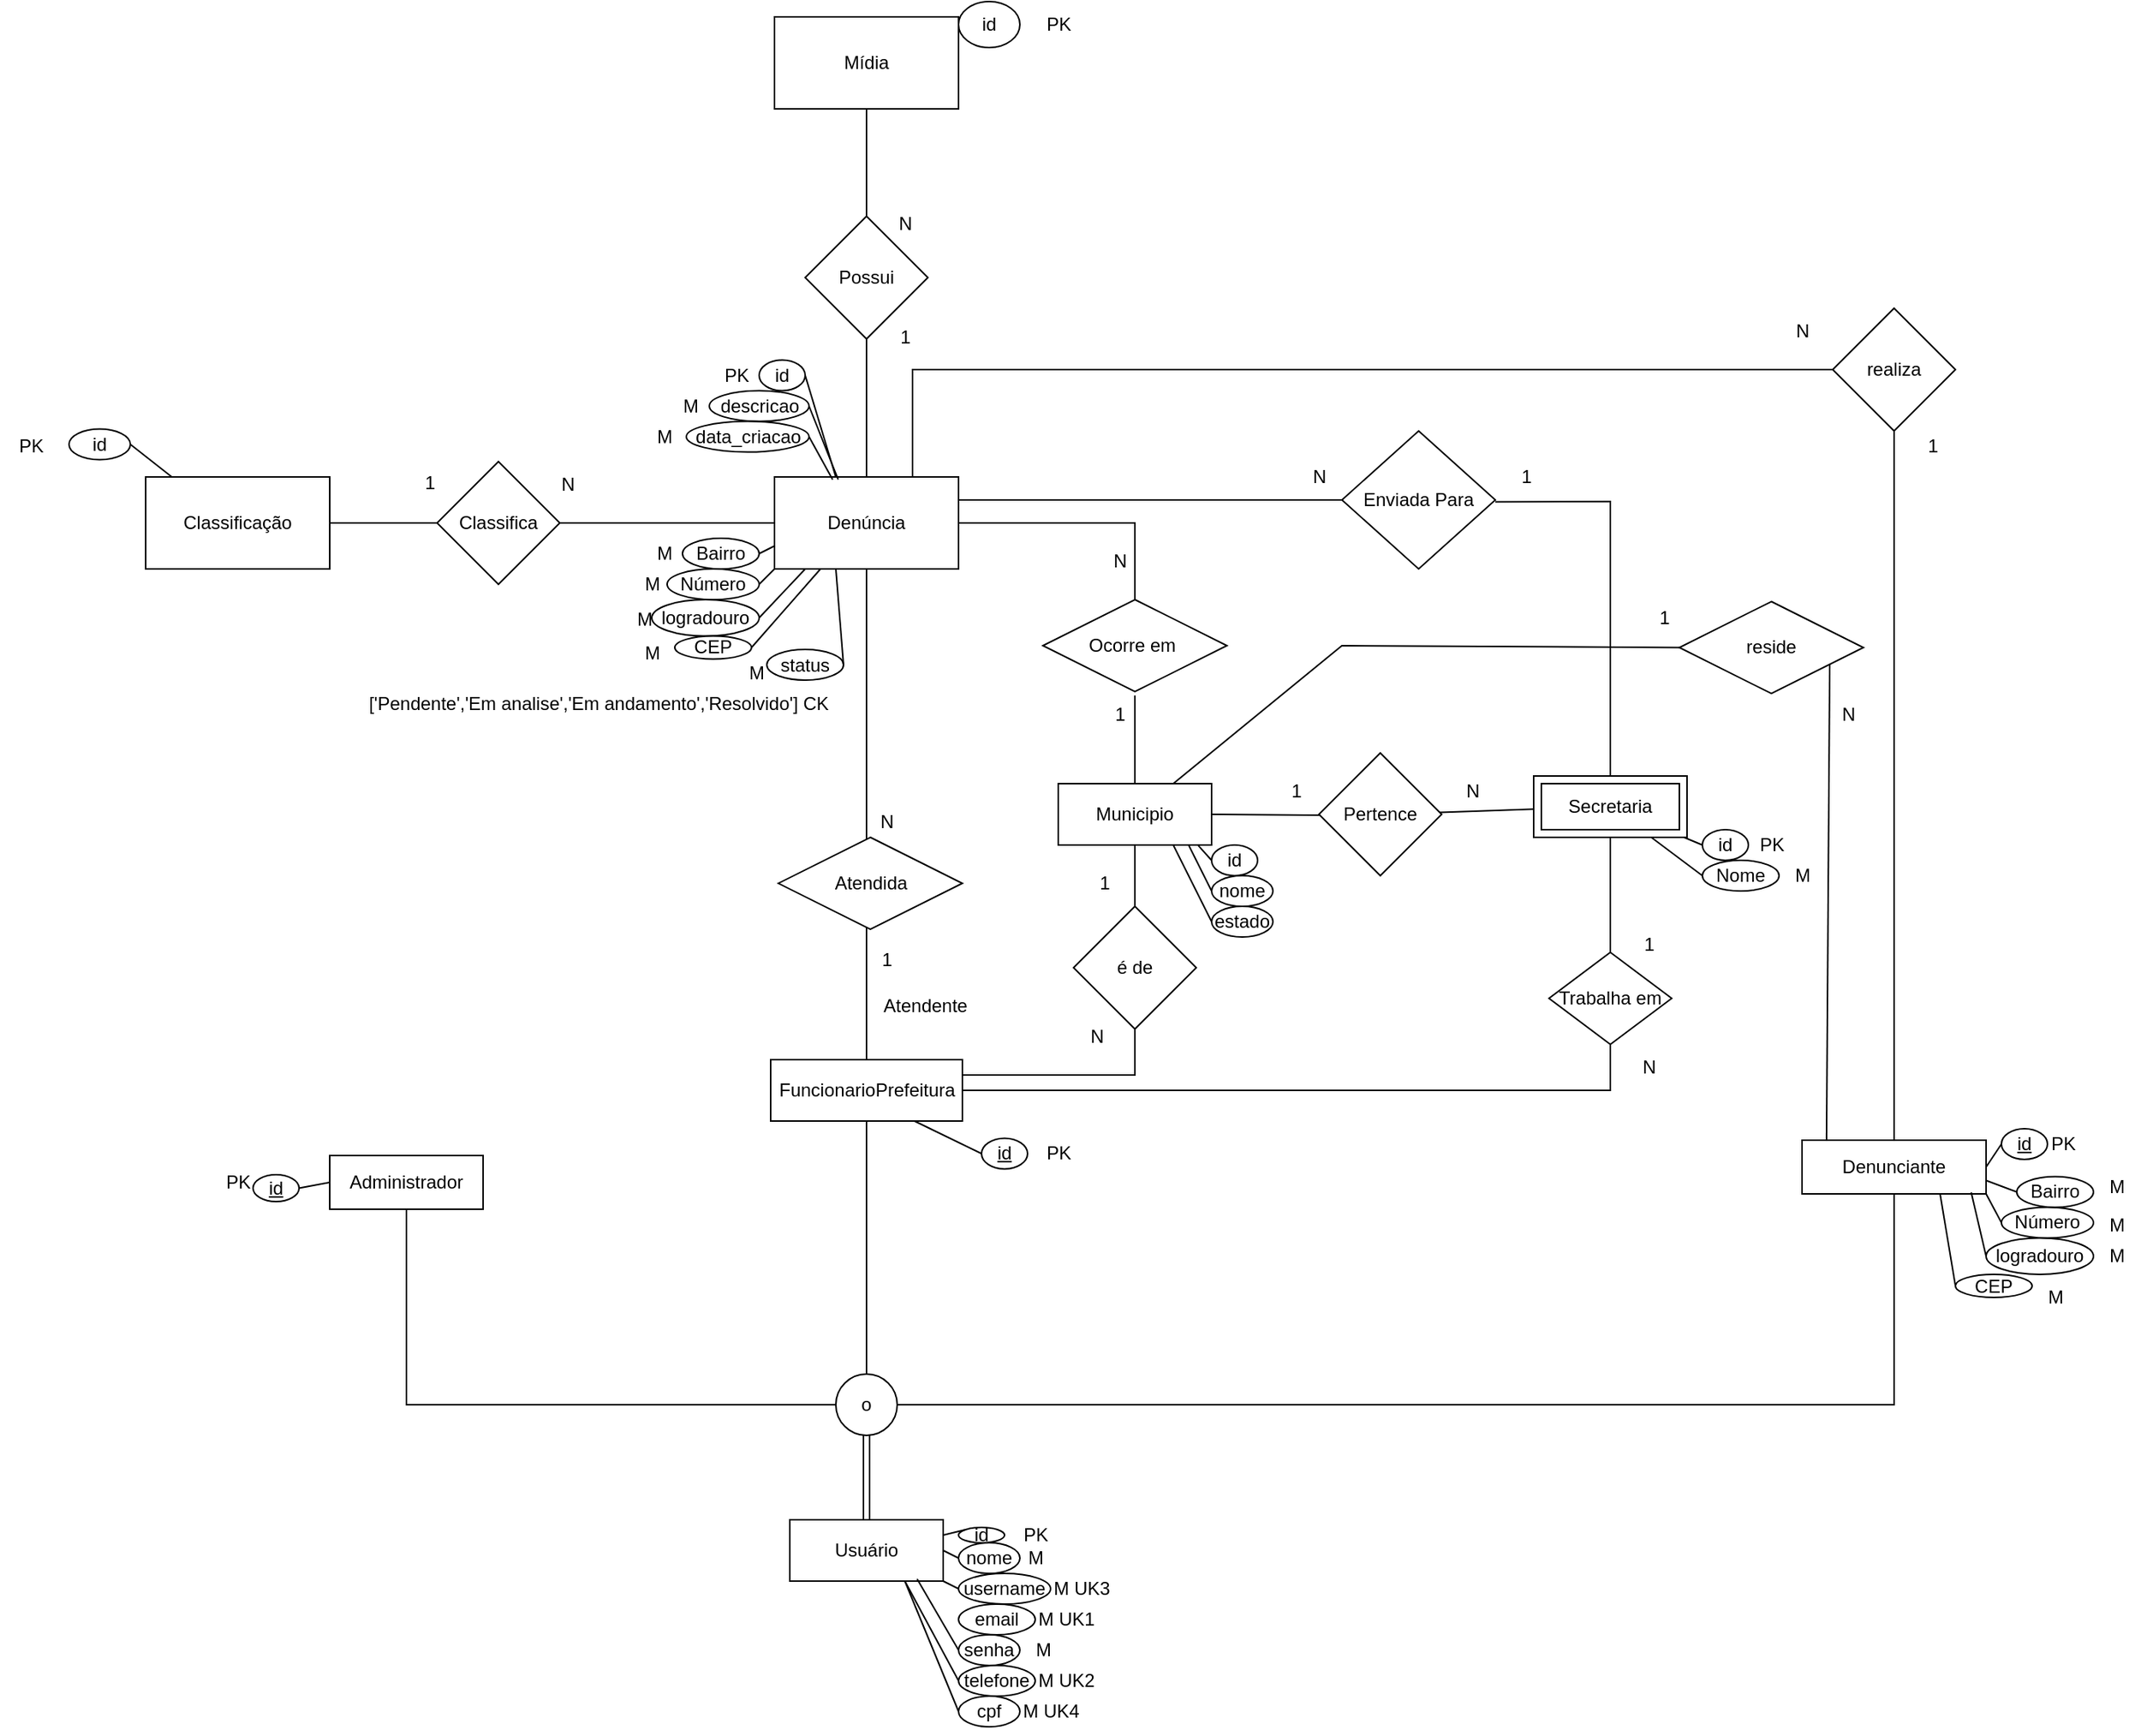 <mxfile version="27.1.4">
  <diagram name="Página-1" id="dTBYpsWQFZwytrFaCJFg">
    <mxGraphModel dx="2291" dy="1825" grid="1" gridSize="10" guides="1" tooltips="1" connect="1" arrows="1" fold="1" page="1" pageScale="1" pageWidth="827" pageHeight="1169" math="0" shadow="0">
      <root>
        <mxCell id="0" />
        <mxCell id="1" parent="0" />
        <mxCell id="-HPxGVENbK4zKSCoRWja-1" value="Usuário" style="whiteSpace=wrap;html=1;align=center;" parent="1" vertex="1">
          <mxGeometry x="320" y="660" width="100" height="40" as="geometry" />
        </mxCell>
        <mxCell id="-HPxGVENbK4zKSCoRWja-2" value="id" style="ellipse;whiteSpace=wrap;html=1;" parent="1" vertex="1">
          <mxGeometry x="430" y="665" width="30" height="10" as="geometry" />
        </mxCell>
        <mxCell id="-HPxGVENbK4zKSCoRWja-3" value="nome" style="ellipse;whiteSpace=wrap;html=1;" parent="1" vertex="1">
          <mxGeometry x="430" y="675" width="40" height="20" as="geometry" />
        </mxCell>
        <mxCell id="-HPxGVENbK4zKSCoRWja-4" value="email" style="ellipse;whiteSpace=wrap;html=1;" parent="1" vertex="1">
          <mxGeometry x="430" y="715" width="50" height="20" as="geometry" />
        </mxCell>
        <mxCell id="-HPxGVENbK4zKSCoRWja-5" value="senha" style="ellipse;whiteSpace=wrap;html=1;" parent="1" vertex="1">
          <mxGeometry x="430" y="735" width="40" height="20" as="geometry" />
        </mxCell>
        <mxCell id="-HPxGVENbK4zKSCoRWja-6" value="telefone" style="ellipse;whiteSpace=wrap;html=1;" parent="1" vertex="1">
          <mxGeometry x="430" y="755" width="50" height="20" as="geometry" />
        </mxCell>
        <mxCell id="-HPxGVENbK4zKSCoRWja-7" value="PK" style="text;html=1;align=center;verticalAlign=middle;resizable=0;points=[];autosize=1;strokeColor=none;fillColor=none;" parent="1" vertex="1">
          <mxGeometry x="460" y="655" width="40" height="30" as="geometry" />
        </mxCell>
        <mxCell id="-HPxGVENbK4zKSCoRWja-8" value="M" style="text;html=1;align=center;verticalAlign=middle;resizable=0;points=[];autosize=1;strokeColor=none;fillColor=none;" parent="1" vertex="1">
          <mxGeometry x="465" y="670" width="30" height="30" as="geometry" />
        </mxCell>
        <mxCell id="-HPxGVENbK4zKSCoRWja-9" value="M UK1" style="text;html=1;align=center;verticalAlign=middle;resizable=0;points=[];autosize=1;strokeColor=none;fillColor=none;" parent="1" vertex="1">
          <mxGeometry x="470" y="710" width="60" height="30" as="geometry" />
        </mxCell>
        <mxCell id="-HPxGVENbK4zKSCoRWja-10" value="M" style="text;html=1;align=center;verticalAlign=middle;resizable=0;points=[];autosize=1;strokeColor=none;fillColor=none;" parent="1" vertex="1">
          <mxGeometry x="470" y="730" width="30" height="30" as="geometry" />
        </mxCell>
        <mxCell id="-HPxGVENbK4zKSCoRWja-11" value="M UK2" style="text;html=1;align=center;verticalAlign=middle;resizable=0;points=[];autosize=1;strokeColor=none;fillColor=none;" parent="1" vertex="1">
          <mxGeometry x="470" y="750" width="60" height="30" as="geometry" />
        </mxCell>
        <mxCell id="-HPxGVENbK4zKSCoRWja-12" value="" style="endArrow=none;html=1;rounded=0;exitX=1;exitY=0.5;exitDx=0;exitDy=0;entryX=0;entryY=0.5;entryDx=0;entryDy=0;" parent="1" source="-HPxGVENbK4zKSCoRWja-1" target="-HPxGVENbK4zKSCoRWja-3" edge="1">
          <mxGeometry relative="1" as="geometry">
            <mxPoint x="290" y="540" as="sourcePoint" />
            <mxPoint x="450" y="540" as="targetPoint" />
          </mxGeometry>
        </mxCell>
        <mxCell id="-HPxGVENbK4zKSCoRWja-13" value="" style="endArrow=none;html=1;rounded=0;exitX=1;exitY=0.25;exitDx=0;exitDy=0;entryX=0;entryY=0;entryDx=0;entryDy=0;" parent="1" source="-HPxGVENbK4zKSCoRWja-1" target="-HPxGVENbK4zKSCoRWja-2" edge="1">
          <mxGeometry relative="1" as="geometry">
            <mxPoint x="290" y="540" as="sourcePoint" />
            <mxPoint x="450" y="540" as="targetPoint" />
          </mxGeometry>
        </mxCell>
        <mxCell id="-HPxGVENbK4zKSCoRWja-14" value="" style="endArrow=none;html=1;rounded=0;exitX=0.75;exitY=1;exitDx=0;exitDy=0;entryX=0;entryY=0.5;entryDx=0;entryDy=0;" parent="1" source="-HPxGVENbK4zKSCoRWja-1" target="-HPxGVENbK4zKSCoRWja-6" edge="1">
          <mxGeometry relative="1" as="geometry">
            <mxPoint x="440" y="700" as="sourcePoint" />
            <mxPoint x="450" y="720" as="targetPoint" />
            <Array as="points" />
          </mxGeometry>
        </mxCell>
        <mxCell id="-HPxGVENbK4zKSCoRWja-15" value="" style="endArrow=none;html=1;rounded=0;exitX=0.83;exitY=0.967;exitDx=0;exitDy=0;entryX=0;entryY=0.5;entryDx=0;entryDy=0;exitPerimeter=0;" parent="1" source="-HPxGVENbK4zKSCoRWja-1" target="-HPxGVENbK4zKSCoRWja-5" edge="1">
          <mxGeometry relative="1" as="geometry">
            <mxPoint x="290" y="540" as="sourcePoint" />
            <mxPoint x="450" y="540" as="targetPoint" />
          </mxGeometry>
        </mxCell>
        <mxCell id="-HPxGVENbK4zKSCoRWja-16" value="o" style="ellipse;whiteSpace=wrap;html=1;align=center;" parent="1" vertex="1">
          <mxGeometry x="350" y="565" width="40" height="40" as="geometry" />
        </mxCell>
        <mxCell id="-HPxGVENbK4zKSCoRWja-17" value="" style="shape=link;html=1;rounded=0;exitX=0.5;exitY=0;exitDx=0;exitDy=0;entryX=0.5;entryY=1;entryDx=0;entryDy=0;" parent="1" source="-HPxGVENbK4zKSCoRWja-1" target="-HPxGVENbK4zKSCoRWja-16" edge="1">
          <mxGeometry relative="1" as="geometry">
            <mxPoint x="290" y="380" as="sourcePoint" />
            <mxPoint x="450" y="380" as="targetPoint" />
          </mxGeometry>
        </mxCell>
        <mxCell id="-HPxGVENbK4zKSCoRWja-18" value="" style="resizable=0;html=1;whiteSpace=wrap;align=right;verticalAlign=bottom;" parent="-HPxGVENbK4zKSCoRWja-17" connectable="0" vertex="1">
          <mxGeometry x="1" relative="1" as="geometry" />
        </mxCell>
        <mxCell id="-HPxGVENbK4zKSCoRWja-19" value="Administrador" style="whiteSpace=wrap;html=1;align=center;" parent="1" vertex="1">
          <mxGeometry x="20" y="422.5" width="100" height="35" as="geometry" />
        </mxCell>
        <mxCell id="-HPxGVENbK4zKSCoRWja-20" value="&lt;u&gt;id&lt;/u&gt;" style="ellipse;whiteSpace=wrap;html=1;" parent="1" vertex="1">
          <mxGeometry x="-30" y="435" width="30" height="17.5" as="geometry" />
        </mxCell>
        <mxCell id="-HPxGVENbK4zKSCoRWja-21" value="PK" style="text;html=1;align=center;verticalAlign=middle;resizable=0;points=[];autosize=1;strokeColor=none;fillColor=none;" parent="1" vertex="1">
          <mxGeometry x="-60" y="425" width="40" height="30" as="geometry" />
        </mxCell>
        <mxCell id="-HPxGVENbK4zKSCoRWja-22" value="username" style="ellipse;whiteSpace=wrap;html=1;" parent="1" vertex="1">
          <mxGeometry x="430" y="695" width="60" height="20" as="geometry" />
        </mxCell>
        <mxCell id="-HPxGVENbK4zKSCoRWja-23" value="" style="endArrow=none;html=1;rounded=0;exitX=1;exitY=1;exitDx=0;exitDy=0;entryX=0;entryY=0.5;entryDx=0;entryDy=0;" parent="1" source="-HPxGVENbK4zKSCoRWja-1" target="-HPxGVENbK4zKSCoRWja-22" edge="1">
          <mxGeometry relative="1" as="geometry">
            <mxPoint x="430" y="690" as="sourcePoint" />
            <mxPoint x="440" y="695" as="targetPoint" />
          </mxGeometry>
        </mxCell>
        <mxCell id="-HPxGVENbK4zKSCoRWja-24" value="M UK3" style="text;html=1;align=center;verticalAlign=middle;resizable=0;points=[];autosize=1;strokeColor=none;fillColor=none;" parent="1" vertex="1">
          <mxGeometry x="480" y="690" width="60" height="30" as="geometry" />
        </mxCell>
        <mxCell id="-HPxGVENbK4zKSCoRWja-25" value="" style="endArrow=none;html=1;rounded=0;exitX=1;exitY=0.5;exitDx=0;exitDy=0;entryX=0;entryY=0.5;entryDx=0;entryDy=0;" parent="1" source="-HPxGVENbK4zKSCoRWja-20" target="-HPxGVENbK4zKSCoRWja-19" edge="1">
          <mxGeometry relative="1" as="geometry">
            <mxPoint x="60" y="442.5" as="sourcePoint" />
            <mxPoint x="220" y="442.5" as="targetPoint" />
          </mxGeometry>
        </mxCell>
        <mxCell id="-HPxGVENbK4zKSCoRWja-26" value="" style="endArrow=none;html=1;rounded=0;exitX=0.5;exitY=1;exitDx=0;exitDy=0;entryX=0;entryY=0.5;entryDx=0;entryDy=0;" parent="1" source="-HPxGVENbK4zKSCoRWja-19" target="-HPxGVENbK4zKSCoRWja-16" edge="1">
          <mxGeometry relative="1" as="geometry">
            <mxPoint x="140" y="460" as="sourcePoint" />
            <mxPoint x="300" y="460" as="targetPoint" />
            <Array as="points">
              <mxPoint x="70" y="585" />
            </Array>
          </mxGeometry>
        </mxCell>
        <mxCell id="-HPxGVENbK4zKSCoRWja-27" value="FuncionarioPrefeitura" style="whiteSpace=wrap;html=1;" parent="1" vertex="1">
          <mxGeometry x="307.5" y="360" width="125" height="40" as="geometry" />
        </mxCell>
        <mxCell id="-HPxGVENbK4zKSCoRWja-28" value="" style="endArrow=none;html=1;rounded=0;exitX=0.5;exitY=0;exitDx=0;exitDy=0;entryX=0.5;entryY=1;entryDx=0;entryDy=0;" parent="1" source="-HPxGVENbK4zKSCoRWja-16" target="-HPxGVENbK4zKSCoRWja-27" edge="1">
          <mxGeometry relative="1" as="geometry">
            <mxPoint x="290" y="460" as="sourcePoint" />
            <mxPoint x="450" y="460" as="targetPoint" />
          </mxGeometry>
        </mxCell>
        <mxCell id="-HPxGVENbK4zKSCoRWja-29" value="&lt;div&gt;&lt;span style=&quot;background-color: transparent; color: light-dark(rgb(0, 0, 0), rgb(255, 255, 255));&quot;&gt;Denunciante&lt;/span&gt;&lt;/div&gt;" style="whiteSpace=wrap;html=1;" parent="1" vertex="1">
          <mxGeometry x="980" y="412.5" width="120" height="35" as="geometry" />
        </mxCell>
        <mxCell id="-HPxGVENbK4zKSCoRWja-30" value="" style="endArrow=none;html=1;rounded=0;exitX=1;exitY=0.5;exitDx=0;exitDy=0;entryX=0.5;entryY=1;entryDx=0;entryDy=0;" parent="1" source="-HPxGVENbK4zKSCoRWja-16" target="-HPxGVENbK4zKSCoRWja-29" edge="1">
          <mxGeometry relative="1" as="geometry">
            <mxPoint x="400" y="460" as="sourcePoint" />
            <mxPoint x="560" y="460" as="targetPoint" />
            <Array as="points">
              <mxPoint x="740" y="585" />
              <mxPoint x="1040" y="585" />
            </Array>
          </mxGeometry>
        </mxCell>
        <mxCell id="-HPxGVENbK4zKSCoRWja-31" value="&lt;u&gt;id&lt;/u&gt;" style="ellipse;whiteSpace=wrap;html=1;" parent="1" vertex="1">
          <mxGeometry x="445" y="411.25" width="30" height="20" as="geometry" />
        </mxCell>
        <mxCell id="-HPxGVENbK4zKSCoRWja-32" value="&lt;u&gt;id&lt;/u&gt;" style="ellipse;whiteSpace=wrap;html=1;" parent="1" vertex="1">
          <mxGeometry x="1110" y="405" width="30" height="20" as="geometry" />
        </mxCell>
        <mxCell id="-HPxGVENbK4zKSCoRWja-43" value="" style="endArrow=none;html=1;rounded=0;exitX=1;exitY=0.5;exitDx=0;exitDy=0;entryX=0;entryY=0.5;entryDx=0;entryDy=0;" parent="1" source="-HPxGVENbK4zKSCoRWja-29" target="-HPxGVENbK4zKSCoRWja-32" edge="1">
          <mxGeometry relative="1" as="geometry">
            <mxPoint x="950" y="262.5" as="sourcePoint" />
            <mxPoint x="1110" y="262.5" as="targetPoint" />
          </mxGeometry>
        </mxCell>
        <mxCell id="-HPxGVENbK4zKSCoRWja-44" value="" style="endArrow=none;html=1;rounded=0;exitX=0.75;exitY=1;exitDx=0;exitDy=0;entryX=0;entryY=0.5;entryDx=0;entryDy=0;" parent="1" source="-HPxGVENbK4zKSCoRWja-27" target="-HPxGVENbK4zKSCoRWja-31" edge="1">
          <mxGeometry relative="1" as="geometry">
            <mxPoint x="375.25" y="412.5" as="sourcePoint" />
            <mxPoint x="667.75" y="426.25" as="targetPoint" />
          </mxGeometry>
        </mxCell>
        <mxCell id="-HPxGVENbK4zKSCoRWja-45" value="PK" style="text;html=1;align=center;verticalAlign=middle;resizable=0;points=[];autosize=1;strokeColor=none;fillColor=none;" parent="1" vertex="1">
          <mxGeometry x="475" y="406.25" width="40" height="30" as="geometry" />
        </mxCell>
        <mxCell id="-HPxGVENbK4zKSCoRWja-46" value="PK" style="text;html=1;align=center;verticalAlign=middle;resizable=0;points=[];autosize=1;strokeColor=none;fillColor=none;" parent="1" vertex="1">
          <mxGeometry x="1130" y="400" width="40" height="30" as="geometry" />
        </mxCell>
        <mxCell id="-HPxGVENbK4zKSCoRWja-53" value="Denúncia" style="whiteSpace=wrap;html=1;" parent="1" vertex="1">
          <mxGeometry x="310" y="-20" width="120" height="60" as="geometry" />
        </mxCell>
        <mxCell id="-HPxGVENbK4zKSCoRWja-56" value="[&#39;Pendente&#39;,&#39;Em analise&#39;,&#39;Em andamento&#39;,&#39;Resolvido&#39;] CK" style="text;html=1;align=center;verticalAlign=middle;resizable=0;points=[];autosize=1;strokeColor=none;fillColor=none;" parent="1" vertex="1">
          <mxGeometry x="35" y="112.5" width="320" height="30" as="geometry" />
        </mxCell>
        <mxCell id="-HPxGVENbK4zKSCoRWja-58" value="" style="endArrow=none;html=1;rounded=0;exitX=0.5;exitY=0;exitDx=0;exitDy=0;entryX=0.5;entryY=1;entryDx=0;entryDy=0;" parent="1" source="-HPxGVENbK4zKSCoRWja-27" edge="1">
          <mxGeometry relative="1" as="geometry">
            <mxPoint x="-140" y="370" as="sourcePoint" />
            <mxPoint x="370" y="270" as="targetPoint" />
          </mxGeometry>
        </mxCell>
        <mxCell id="-HPxGVENbK4zKSCoRWja-59" value="1" style="text;html=1;align=center;verticalAlign=middle;resizable=0;points=[];autosize=1;strokeColor=none;fillColor=none;" parent="1" vertex="1">
          <mxGeometry x="367.5" y="280" width="30" height="30" as="geometry" />
        </mxCell>
        <mxCell id="-HPxGVENbK4zKSCoRWja-60" value="" style="endArrow=none;html=1;rounded=0;exitX=0.5;exitY=0;exitDx=0;exitDy=0;entryX=0.5;entryY=1;entryDx=0;entryDy=0;" parent="1" target="-HPxGVENbK4zKSCoRWja-53" edge="1">
          <mxGeometry relative="1" as="geometry">
            <mxPoint x="370" y="220" as="sourcePoint" />
            <mxPoint x="300" y="370" as="targetPoint" />
            <Array as="points" />
          </mxGeometry>
        </mxCell>
        <mxCell id="-HPxGVENbK4zKSCoRWja-61" value="N" style="text;html=1;align=center;verticalAlign=middle;resizable=0;points=[];autosize=1;strokeColor=none;fillColor=none;" parent="1" vertex="1">
          <mxGeometry x="367.5" y="190" width="30" height="30" as="geometry" />
        </mxCell>
        <mxCell id="-HPxGVENbK4zKSCoRWja-63" value="Trabalha em" style="rhombus;whiteSpace=wrap;html=1;" parent="1" vertex="1">
          <mxGeometry x="815" y="290" width="80" height="60" as="geometry" />
        </mxCell>
        <mxCell id="-HPxGVENbK4zKSCoRWja-64" value="" style="endArrow=none;html=1;rounded=0;exitX=1;exitY=0.5;exitDx=0;exitDy=0;entryX=0.5;entryY=1;entryDx=0;entryDy=0;" parent="1" source="-HPxGVENbK4zKSCoRWja-27" target="-HPxGVENbK4zKSCoRWja-63" edge="1">
          <mxGeometry relative="1" as="geometry">
            <mxPoint x="300" y="370" as="sourcePoint" />
            <mxPoint x="460" y="370" as="targetPoint" />
            <Array as="points">
              <mxPoint x="855" y="380" />
            </Array>
          </mxGeometry>
        </mxCell>
        <mxCell id="-HPxGVENbK4zKSCoRWja-65" value="" style="endArrow=none;html=1;rounded=0;entryX=0.5;entryY=0;entryDx=0;entryDy=0;" parent="1" source="AF4IXtCpcORTExW_gY6E-18" target="-HPxGVENbK4zKSCoRWja-63" edge="1">
          <mxGeometry relative="1" as="geometry">
            <mxPoint x="855" y="220" as="sourcePoint" />
            <mxPoint x="785" y="370" as="targetPoint" />
          </mxGeometry>
        </mxCell>
        <mxCell id="-HPxGVENbK4zKSCoRWja-66" value="1" style="text;html=1;align=center;verticalAlign=middle;resizable=0;points=[];autosize=1;strokeColor=none;fillColor=none;" parent="1" vertex="1">
          <mxGeometry x="865" y="270" width="30" height="30" as="geometry" />
        </mxCell>
        <mxCell id="-HPxGVENbK4zKSCoRWja-67" value="N" style="text;html=1;align=center;verticalAlign=middle;resizable=0;points=[];autosize=1;strokeColor=none;fillColor=none;" parent="1" vertex="1">
          <mxGeometry x="865" y="350" width="30" height="30" as="geometry" />
        </mxCell>
        <mxCell id="-HPxGVENbK4zKSCoRWja-69" value="id" style="ellipse;whiteSpace=wrap;html=1;" parent="1" vertex="1">
          <mxGeometry x="915" y="210" width="30" height="20" as="geometry" />
        </mxCell>
        <mxCell id="-HPxGVENbK4zKSCoRWja-70" value="PK" style="text;html=1;align=center;verticalAlign=middle;resizable=0;points=[];autosize=1;strokeColor=none;fillColor=none;" parent="1" vertex="1">
          <mxGeometry x="940" y="205" width="40" height="30" as="geometry" />
        </mxCell>
        <mxCell id="-HPxGVENbK4zKSCoRWja-71" value="Nome" style="ellipse;whiteSpace=wrap;html=1;" parent="1" vertex="1">
          <mxGeometry x="915" y="230" width="50" height="20" as="geometry" />
        </mxCell>
        <mxCell id="-HPxGVENbK4zKSCoRWja-72" value="M" style="text;html=1;align=center;verticalAlign=middle;resizable=0;points=[];autosize=1;strokeColor=none;fillColor=none;" parent="1" vertex="1">
          <mxGeometry x="965" y="225" width="30" height="30" as="geometry" />
        </mxCell>
        <mxCell id="-HPxGVENbK4zKSCoRWja-75" value="" style="endArrow=none;html=1;rounded=0;entryX=0;entryY=0.5;entryDx=0;entryDy=0;" parent="1" source="AF4IXtCpcORTExW_gY6E-18" target="-HPxGVENbK4zKSCoRWja-71" edge="1">
          <mxGeometry relative="1" as="geometry">
            <mxPoint x="892.17" y="221.16" as="sourcePoint" />
            <mxPoint x="1085" y="370" as="targetPoint" />
          </mxGeometry>
        </mxCell>
        <mxCell id="-HPxGVENbK4zKSCoRWja-76" value="" style="endArrow=none;html=1;rounded=0;entryX=0;entryY=0.5;entryDx=0;entryDy=0;" parent="1" source="AF4IXtCpcORTExW_gY6E-18" target="-HPxGVENbK4zKSCoRWja-69" edge="1">
          <mxGeometry relative="1" as="geometry">
            <mxPoint x="900" y="220" as="sourcePoint" />
            <mxPoint x="925" y="270" as="targetPoint" />
          </mxGeometry>
        </mxCell>
        <mxCell id="-HPxGVENbK4zKSCoRWja-77" value="é de" style="rhombus;whiteSpace=wrap;html=1;" parent="1" vertex="1">
          <mxGeometry x="505" y="260" width="80" height="80" as="geometry" />
        </mxCell>
        <mxCell id="-HPxGVENbK4zKSCoRWja-78" value="Municipio" style="whiteSpace=wrap;html=1;" parent="1" vertex="1">
          <mxGeometry x="495" y="180" width="100" height="40" as="geometry" />
        </mxCell>
        <mxCell id="-HPxGVENbK4zKSCoRWja-79" value="" style="endArrow=none;html=1;rounded=0;exitX=1;exitY=0.25;exitDx=0;exitDy=0;entryX=0.5;entryY=1;entryDx=0;entryDy=0;" parent="1" source="-HPxGVENbK4zKSCoRWja-27" target="-HPxGVENbK4zKSCoRWja-77" edge="1">
          <mxGeometry relative="1" as="geometry">
            <mxPoint x="430" y="400" as="sourcePoint" />
            <mxPoint x="510" y="370" as="targetPoint" />
            <Array as="points">
              <mxPoint x="545" y="370" />
            </Array>
          </mxGeometry>
        </mxCell>
        <mxCell id="-HPxGVENbK4zKSCoRWja-80" value="" style="endArrow=none;html=1;rounded=0;exitX=0.5;exitY=1;exitDx=0;exitDy=0;entryX=0.5;entryY=0;entryDx=0;entryDy=0;" parent="1" source="-HPxGVENbK4zKSCoRWja-78" target="-HPxGVENbK4zKSCoRWja-77" edge="1">
          <mxGeometry relative="1" as="geometry">
            <mxPoint x="465" y="400" as="sourcePoint" />
            <mxPoint x="625" y="400" as="targetPoint" />
          </mxGeometry>
        </mxCell>
        <mxCell id="-HPxGVENbK4zKSCoRWja-81" value="id" style="ellipse;whiteSpace=wrap;html=1;" parent="1" vertex="1">
          <mxGeometry x="595" y="220" width="30" height="20" as="geometry" />
        </mxCell>
        <mxCell id="-HPxGVENbK4zKSCoRWja-82" value="" style="endArrow=none;html=1;rounded=0;entryX=0;entryY=0.5;entryDx=0;entryDy=0;exitX=0.913;exitY=1.008;exitDx=0;exitDy=0;exitPerimeter=0;" parent="1" source="-HPxGVENbK4zKSCoRWja-78" target="-HPxGVENbK4zKSCoRWja-81" edge="1">
          <mxGeometry relative="1" as="geometry">
            <mxPoint x="584" y="222" as="sourcePoint" />
            <mxPoint x="650" y="400" as="targetPoint" />
          </mxGeometry>
        </mxCell>
        <mxCell id="-HPxGVENbK4zKSCoRWja-83" value="nome" style="ellipse;whiteSpace=wrap;html=1;" parent="1" vertex="1">
          <mxGeometry x="595" y="240" width="40" height="20" as="geometry" />
        </mxCell>
        <mxCell id="-HPxGVENbK4zKSCoRWja-84" value="estado" style="ellipse;whiteSpace=wrap;html=1;" parent="1" vertex="1">
          <mxGeometry x="595" y="260" width="40" height="20" as="geometry" />
        </mxCell>
        <mxCell id="-HPxGVENbK4zKSCoRWja-85" value="" style="endArrow=none;html=1;rounded=0;exitX=0.85;exitY=1;exitDx=0;exitDy=0;exitPerimeter=0;entryX=0;entryY=0.5;entryDx=0;entryDy=0;" parent="1" source="-HPxGVENbK4zKSCoRWja-78" target="-HPxGVENbK4zKSCoRWja-83" edge="1">
          <mxGeometry relative="1" as="geometry">
            <mxPoint x="490" y="400" as="sourcePoint" />
            <mxPoint x="650" y="400" as="targetPoint" />
          </mxGeometry>
        </mxCell>
        <mxCell id="-HPxGVENbK4zKSCoRWja-86" value="" style="endArrow=none;html=1;rounded=0;exitX=0.75;exitY=1;exitDx=0;exitDy=0;entryX=0;entryY=0.5;entryDx=0;entryDy=0;" parent="1" source="-HPxGVENbK4zKSCoRWja-78" target="-HPxGVENbK4zKSCoRWja-84" edge="1">
          <mxGeometry relative="1" as="geometry">
            <mxPoint x="490" y="400" as="sourcePoint" />
            <mxPoint x="650" y="400" as="targetPoint" />
          </mxGeometry>
        </mxCell>
        <mxCell id="-HPxGVENbK4zKSCoRWja-88" value="" style="endArrow=none;html=1;rounded=0;exitX=1;exitY=0.5;exitDx=0;exitDy=0;entryX=0.07;entryY=0.508;entryDx=0;entryDy=0;entryPerimeter=0;" parent="1" source="-HPxGVENbK4zKSCoRWja-78" target="AF4IXtCpcORTExW_gY6E-21" edge="1">
          <mxGeometry relative="1" as="geometry">
            <mxPoint x="550" y="420" as="sourcePoint" />
            <mxPoint x="660" y="200" as="targetPoint" />
          </mxGeometry>
        </mxCell>
        <mxCell id="-HPxGVENbK4zKSCoRWja-89" value="1" style="text;html=1;align=center;verticalAlign=middle;resizable=0;points=[];autosize=1;strokeColor=none;fillColor=none;" parent="1" vertex="1">
          <mxGeometry x="635" y="170" width="30" height="30" as="geometry" />
        </mxCell>
        <mxCell id="-HPxGVENbK4zKSCoRWja-90" value="N" style="text;html=1;align=center;verticalAlign=middle;resizable=0;points=[];autosize=1;strokeColor=none;fillColor=none;" parent="1" vertex="1">
          <mxGeometry x="750" y="170" width="30" height="30" as="geometry" />
        </mxCell>
        <mxCell id="-HPxGVENbK4zKSCoRWja-91" value="" style="endArrow=none;html=1;rounded=0;exitX=1;exitY=0.5;exitDx=0;exitDy=0;entryX=0.5;entryY=0;entryDx=0;entryDy=0;" parent="1" source="-HPxGVENbK4zKSCoRWja-53" edge="1">
          <mxGeometry relative="1" as="geometry">
            <mxPoint x="490" y="270" as="sourcePoint" />
            <mxPoint x="545.0" y="62.5" as="targetPoint" />
            <Array as="points">
              <mxPoint x="545" y="10" />
            </Array>
          </mxGeometry>
        </mxCell>
        <mxCell id="-HPxGVENbK4zKSCoRWja-92" value="" style="endArrow=none;html=1;rounded=0;entryX=0.5;entryY=0;entryDx=0;entryDy=0;exitX=0.5;exitY=1;exitDx=0;exitDy=0;" parent="1" target="-HPxGVENbK4zKSCoRWja-78" edge="1">
          <mxGeometry relative="1" as="geometry">
            <mxPoint x="545.0" y="122.5" as="sourcePoint" />
            <mxPoint x="650" y="270" as="targetPoint" />
          </mxGeometry>
        </mxCell>
        <mxCell id="-HPxGVENbK4zKSCoRWja-93" value="1" style="text;html=1;align=center;verticalAlign=middle;resizable=0;points=[];autosize=1;strokeColor=none;fillColor=none;" parent="1" vertex="1">
          <mxGeometry x="520" y="120" width="30" height="30" as="geometry" />
        </mxCell>
        <mxCell id="-HPxGVENbK4zKSCoRWja-94" value="N" style="text;html=1;align=center;verticalAlign=middle;resizable=0;points=[];autosize=1;strokeColor=none;fillColor=none;" parent="1" vertex="1">
          <mxGeometry x="520" y="20" width="30" height="30" as="geometry" />
        </mxCell>
        <mxCell id="-HPxGVENbK4zKSCoRWja-97" value="PK" style="text;html=1;align=center;verticalAlign=middle;resizable=0;points=[];autosize=1;strokeColor=none;fillColor=none;" parent="1" vertex="1">
          <mxGeometry x="265" y="-101.25" width="40" height="30" as="geometry" />
        </mxCell>
        <mxCell id="-HPxGVENbK4zKSCoRWja-98" value="id" style="ellipse;whiteSpace=wrap;html=1;" parent="1" vertex="1">
          <mxGeometry x="300" y="-96.25" width="30" height="20" as="geometry" />
        </mxCell>
        <mxCell id="-HPxGVENbK4zKSCoRWja-99" value="M" style="text;html=1;align=center;verticalAlign=middle;resizable=0;points=[];autosize=1;strokeColor=none;fillColor=none;" parent="1" vertex="1">
          <mxGeometry x="240" y="-81.25" width="30" height="30" as="geometry" />
        </mxCell>
        <mxCell id="-HPxGVENbK4zKSCoRWja-100" value="descricao" style="ellipse;whiteSpace=wrap;html=1;" parent="1" vertex="1">
          <mxGeometry x="267.5" y="-76.25" width="65" height="20" as="geometry" />
        </mxCell>
        <mxCell id="-HPxGVENbK4zKSCoRWja-101" value="data_criacao" style="ellipse;whiteSpace=wrap;html=1;" parent="1" vertex="1">
          <mxGeometry x="252.5" y="-56.25" width="80" height="20" as="geometry" />
        </mxCell>
        <mxCell id="-HPxGVENbK4zKSCoRWja-102" value="M" style="text;html=1;align=center;verticalAlign=middle;resizable=0;points=[];autosize=1;strokeColor=none;fillColor=none;" parent="1" vertex="1">
          <mxGeometry x="222.5" y="-61.25" width="30" height="30" as="geometry" />
        </mxCell>
        <mxCell id="-HPxGVENbK4zKSCoRWja-116" value="" style="endArrow=none;html=1;rounded=0;" parent="1" source="AF4IXtCpcORTExW_gY6E-21" target="AF4IXtCpcORTExW_gY6E-18" edge="1">
          <mxGeometry relative="1" as="geometry">
            <mxPoint x="750" y="200" as="sourcePoint" />
            <mxPoint x="810" y="200" as="targetPoint" />
          </mxGeometry>
        </mxCell>
        <mxCell id="-HPxGVENbK4zKSCoRWja-117" value="" style="endArrow=none;html=1;rounded=0;entryX=1;entryY=0.5;entryDx=0;entryDy=0;" parent="1" source="AF4IXtCpcORTExW_gY6E-18" edge="1">
          <mxGeometry relative="1" as="geometry">
            <mxPoint x="855" y="180" as="sourcePoint" />
            <mxPoint x="780" y="-3.75" as="targetPoint" />
            <Array as="points">
              <mxPoint x="855" y="-4" />
            </Array>
          </mxGeometry>
        </mxCell>
        <mxCell id="-HPxGVENbK4zKSCoRWja-118" value="" style="endArrow=none;html=1;rounded=0;exitX=1;exitY=0.25;exitDx=0;exitDy=0;" parent="1" source="-HPxGVENbK4zKSCoRWja-53" target="AF4IXtCpcORTExW_gY6E-46" edge="1">
          <mxGeometry relative="1" as="geometry">
            <mxPoint x="500" y="100" as="sourcePoint" />
            <mxPoint x="680" y="-3.75" as="targetPoint" />
          </mxGeometry>
        </mxCell>
        <mxCell id="-HPxGVENbK4zKSCoRWja-119" value="1" style="text;html=1;align=center;verticalAlign=middle;resizable=0;points=[];autosize=1;strokeColor=none;fillColor=none;" parent="1" vertex="1">
          <mxGeometry x="785" y="-35" width="30" height="30" as="geometry" />
        </mxCell>
        <mxCell id="-HPxGVENbK4zKSCoRWja-120" value="N" style="text;html=1;align=center;verticalAlign=middle;resizable=0;points=[];autosize=1;strokeColor=none;fillColor=none;" parent="1" vertex="1">
          <mxGeometry x="650" y="-35" width="30" height="30" as="geometry" />
        </mxCell>
        <mxCell id="-HPxGVENbK4zKSCoRWja-132" value="cpf" style="ellipse;whiteSpace=wrap;html=1;" parent="1" vertex="1">
          <mxGeometry x="430" y="775" width="40" height="20" as="geometry" />
        </mxCell>
        <mxCell id="-HPxGVENbK4zKSCoRWja-135" value="" style="endArrow=none;html=1;rounded=0;exitX=0.75;exitY=1;exitDx=0;exitDy=0;entryX=0;entryY=0.5;entryDx=0;entryDy=0;" parent="1" source="-HPxGVENbK4zKSCoRWja-1" target="-HPxGVENbK4zKSCoRWja-132" edge="1">
          <mxGeometry width="50" height="50" relative="1" as="geometry">
            <mxPoint x="350" y="530" as="sourcePoint" />
            <mxPoint x="400" y="480" as="targetPoint" />
          </mxGeometry>
        </mxCell>
        <mxCell id="-HPxGVENbK4zKSCoRWja-136" value="M UK4" style="text;html=1;align=center;verticalAlign=middle;resizable=0;points=[];autosize=1;strokeColor=none;fillColor=none;" parent="1" vertex="1">
          <mxGeometry x="460" y="770" width="60" height="30" as="geometry" />
        </mxCell>
        <mxCell id="-HPxGVENbK4zKSCoRWja-137" value="status" style="ellipse;whiteSpace=wrap;html=1;" parent="1" vertex="1">
          <mxGeometry x="305" y="92.5" width="50" height="20" as="geometry" />
        </mxCell>
        <mxCell id="-HPxGVENbK4zKSCoRWja-138" value="" style="endArrow=none;html=1;rounded=0;exitX=1;exitY=0.5;exitDx=0;exitDy=0;" parent="1" source="-HPxGVENbK4zKSCoRWja-137" edge="1">
          <mxGeometry width="50" height="50" relative="1" as="geometry">
            <mxPoint x="300" y="128" as="sourcePoint" />
            <mxPoint x="350" y="40" as="targetPoint" />
          </mxGeometry>
        </mxCell>
        <mxCell id="-HPxGVENbK4zKSCoRWja-139" value="M" style="text;html=1;align=center;verticalAlign=middle;resizable=0;points=[];autosize=1;strokeColor=none;fillColor=none;" parent="1" vertex="1">
          <mxGeometry x="282.5" y="92.5" width="30" height="30" as="geometry" />
        </mxCell>
        <mxCell id="-HPxGVENbK4zKSCoRWja-142" value="realiza" style="rhombus;whiteSpace=wrap;html=1;" parent="1" vertex="1">
          <mxGeometry x="1000" y="-130" width="80" height="80" as="geometry" />
        </mxCell>
        <mxCell id="-HPxGVENbK4zKSCoRWja-143" value="" style="endArrow=none;html=1;rounded=0;exitX=0.75;exitY=0;exitDx=0;exitDy=0;entryX=0;entryY=0.5;entryDx=0;entryDy=0;" parent="1" source="-HPxGVENbK4zKSCoRWja-53" target="-HPxGVENbK4zKSCoRWja-142" edge="1">
          <mxGeometry width="50" height="50" relative="1" as="geometry">
            <mxPoint x="380" y="-40" as="sourcePoint" />
            <mxPoint x="430" y="-90" as="targetPoint" />
            <Array as="points">
              <mxPoint x="400" y="-50" />
              <mxPoint x="400" y="-90" />
            </Array>
          </mxGeometry>
        </mxCell>
        <mxCell id="-HPxGVENbK4zKSCoRWja-144" value="" style="endArrow=none;html=1;rounded=0;exitX=0.5;exitY=0;exitDx=0;exitDy=0;entryX=0.5;entryY=1;entryDx=0;entryDy=0;" parent="1" source="-HPxGVENbK4zKSCoRWja-29" target="-HPxGVENbK4zKSCoRWja-142" edge="1">
          <mxGeometry width="50" height="50" relative="1" as="geometry">
            <mxPoint x="1020" y="200" as="sourcePoint" />
            <mxPoint x="1070" y="150" as="targetPoint" />
          </mxGeometry>
        </mxCell>
        <mxCell id="-HPxGVENbK4zKSCoRWja-145" value="N" style="text;html=1;align=center;verticalAlign=middle;resizable=0;points=[];autosize=1;strokeColor=none;fillColor=none;" parent="1" vertex="1">
          <mxGeometry x="965" y="-130" width="30" height="30" as="geometry" />
        </mxCell>
        <mxCell id="-HPxGVENbK4zKSCoRWja-146" value="1" style="text;html=1;align=center;verticalAlign=middle;resizable=0;points=[];autosize=1;strokeColor=none;fillColor=none;" parent="1" vertex="1">
          <mxGeometry x="1050" y="-55" width="30" height="30" as="geometry" />
        </mxCell>
        <mxCell id="-HPxGVENbK4zKSCoRWja-147" value="1" style="text;html=1;align=center;verticalAlign=middle;resizable=0;points=[];autosize=1;strokeColor=none;fillColor=none;" parent="1" vertex="1">
          <mxGeometry x="510" y="230" width="30" height="30" as="geometry" />
        </mxCell>
        <mxCell id="-HPxGVENbK4zKSCoRWja-148" value="N" style="text;html=1;align=center;verticalAlign=middle;resizable=0;points=[];autosize=1;strokeColor=none;fillColor=none;" parent="1" vertex="1">
          <mxGeometry x="505" y="330" width="30" height="30" as="geometry" />
        </mxCell>
        <mxCell id="AF4IXtCpcORTExW_gY6E-2" value="Ocorre em&amp;nbsp;" style="shape=rhombus;perimeter=rhombusPerimeter;whiteSpace=wrap;html=1;align=center;" parent="1" vertex="1">
          <mxGeometry x="485" y="60" width="120" height="60" as="geometry" />
        </mxCell>
        <mxCell id="AF4IXtCpcORTExW_gY6E-8" value="logradouro" style="ellipse;whiteSpace=wrap;html=1;align=center;" parent="1" vertex="1">
          <mxGeometry x="230" y="60" width="70" height="23.75" as="geometry" />
        </mxCell>
        <mxCell id="AF4IXtCpcORTExW_gY6E-9" value="Número" style="ellipse;whiteSpace=wrap;html=1;align=center;" parent="1" vertex="1">
          <mxGeometry x="240" y="40" width="60" height="20" as="geometry" />
        </mxCell>
        <mxCell id="AF4IXtCpcORTExW_gY6E-10" value="Bairro" style="ellipse;whiteSpace=wrap;html=1;align=center;" parent="1" vertex="1">
          <mxGeometry x="250" y="20" width="50" height="20" as="geometry" />
        </mxCell>
        <mxCell id="AF4IXtCpcORTExW_gY6E-11" value="CEP" style="ellipse;whiteSpace=wrap;html=1;align=center;" parent="1" vertex="1">
          <mxGeometry x="245" y="83.75" width="50" height="15" as="geometry" />
        </mxCell>
        <mxCell id="AF4IXtCpcORTExW_gY6E-13" value="" style="endArrow=none;html=1;rounded=0;entryX=0.133;entryY=-0.014;entryDx=0;entryDy=0;exitX=0.817;exitY=0.663;exitDx=0;exitDy=0;exitPerimeter=0;entryPerimeter=0;" parent="1" source="AF4IXtCpcORTExW_gY6E-14" target="-HPxGVENbK4zKSCoRWja-29" edge="1">
          <mxGeometry relative="1" as="geometry">
            <mxPoint x="730" y="430" as="sourcePoint" />
            <mxPoint x="720" y="320" as="targetPoint" />
          </mxGeometry>
        </mxCell>
        <mxCell id="AF4IXtCpcORTExW_gY6E-14" value="reside" style="shape=rhombus;perimeter=rhombusPerimeter;whiteSpace=wrap;html=1;align=center;" parent="1" vertex="1">
          <mxGeometry x="900" y="61.25" width="120" height="60" as="geometry" />
        </mxCell>
        <mxCell id="AF4IXtCpcORTExW_gY6E-15" value="" style="endArrow=none;html=1;rounded=0;exitX=0.75;exitY=0;exitDx=0;exitDy=0;entryX=0;entryY=0.5;entryDx=0;entryDy=0;" parent="1" source="-HPxGVENbK4zKSCoRWja-78" target="AF4IXtCpcORTExW_gY6E-14" edge="1">
          <mxGeometry relative="1" as="geometry">
            <mxPoint x="560" y="320" as="sourcePoint" />
            <mxPoint x="730" y="370" as="targetPoint" />
            <Array as="points">
              <mxPoint x="680" y="90" />
            </Array>
          </mxGeometry>
        </mxCell>
        <mxCell id="AF4IXtCpcORTExW_gY6E-16" value="1" style="text;html=1;align=center;verticalAlign=middle;resizable=0;points=[];autosize=1;strokeColor=none;fillColor=none;" parent="1" vertex="1">
          <mxGeometry x="875" y="56.88" width="30" height="30" as="geometry" />
        </mxCell>
        <mxCell id="AF4IXtCpcORTExW_gY6E-17" value="N" style="text;html=1;align=center;verticalAlign=middle;resizable=0;points=[];autosize=1;strokeColor=none;fillColor=none;" parent="1" vertex="1">
          <mxGeometry x="995" y="120" width="30" height="30" as="geometry" />
        </mxCell>
        <mxCell id="AF4IXtCpcORTExW_gY6E-18" value="Secretaria" style="shape=ext;margin=3;double=1;whiteSpace=wrap;html=1;align=center;" parent="1" vertex="1">
          <mxGeometry x="805" y="175" width="100" height="40" as="geometry" />
        </mxCell>
        <mxCell id="AF4IXtCpcORTExW_gY6E-19" value="Atendida" style="shape=rhombus;perimeter=rhombusPerimeter;whiteSpace=wrap;html=1;align=center;" parent="1" vertex="1">
          <mxGeometry x="312.5" y="215" width="120" height="60" as="geometry" />
        </mxCell>
        <mxCell id="AF4IXtCpcORTExW_gY6E-20" value="Atendente" style="text;html=1;align=center;verticalAlign=middle;resizable=0;points=[];autosize=1;strokeColor=none;fillColor=none;" parent="1" vertex="1">
          <mxGeometry x="367.5" y="310" width="80" height="30" as="geometry" />
        </mxCell>
        <mxCell id="AF4IXtCpcORTExW_gY6E-21" value="Pertence" style="rhombus;whiteSpace=wrap;html=1;" parent="1" vertex="1">
          <mxGeometry x="665" y="160" width="80" height="80" as="geometry" />
        </mxCell>
        <mxCell id="AF4IXtCpcORTExW_gY6E-23" value="Classificação" style="whiteSpace=wrap;html=1;" parent="1" vertex="1">
          <mxGeometry x="-100" y="-20" width="120" height="60" as="geometry" />
        </mxCell>
        <mxCell id="AF4IXtCpcORTExW_gY6E-25" value="logradouro" style="ellipse;whiteSpace=wrap;html=1;align=center;" parent="1" vertex="1">
          <mxGeometry x="1100" y="476.25" width="70" height="23.75" as="geometry" />
        </mxCell>
        <mxCell id="AF4IXtCpcORTExW_gY6E-26" value="Número" style="ellipse;whiteSpace=wrap;html=1;align=center;" parent="1" vertex="1">
          <mxGeometry x="1110" y="456.25" width="60" height="20" as="geometry" />
        </mxCell>
        <mxCell id="AF4IXtCpcORTExW_gY6E-27" value="Bairro" style="ellipse;whiteSpace=wrap;html=1;align=center;" parent="1" vertex="1">
          <mxGeometry x="1120" y="436.25" width="50" height="20" as="geometry" />
        </mxCell>
        <mxCell id="AF4IXtCpcORTExW_gY6E-28" value="CEP" style="ellipse;whiteSpace=wrap;html=1;align=center;" parent="1" vertex="1">
          <mxGeometry x="1080" y="500" width="50" height="15" as="geometry" />
        </mxCell>
        <mxCell id="AF4IXtCpcORTExW_gY6E-29" value="" style="endArrow=none;html=1;rounded=0;exitX=0.919;exitY=0.971;exitDx=0;exitDy=0;exitPerimeter=0;entryX=0;entryY=0.5;entryDx=0;entryDy=0;" parent="1" source="-HPxGVENbK4zKSCoRWja-29" target="AF4IXtCpcORTExW_gY6E-25" edge="1">
          <mxGeometry relative="1" as="geometry">
            <mxPoint x="730" y="310" as="sourcePoint" />
            <mxPoint x="890" y="310" as="targetPoint" />
          </mxGeometry>
        </mxCell>
        <mxCell id="AF4IXtCpcORTExW_gY6E-30" value="" style="endArrow=none;html=1;rounded=0;exitX=1;exitY=1;exitDx=0;exitDy=0;entryX=0;entryY=0.5;entryDx=0;entryDy=0;" parent="1" source="-HPxGVENbK4zKSCoRWja-29" target="AF4IXtCpcORTExW_gY6E-26" edge="1">
          <mxGeometry relative="1" as="geometry">
            <mxPoint x="730" y="310" as="sourcePoint" />
            <mxPoint x="890" y="310" as="targetPoint" />
          </mxGeometry>
        </mxCell>
        <mxCell id="AF4IXtCpcORTExW_gY6E-31" value="" style="endArrow=none;html=1;rounded=0;exitX=1;exitY=0.75;exitDx=0;exitDy=0;entryX=0;entryY=0.5;entryDx=0;entryDy=0;" parent="1" source="-HPxGVENbK4zKSCoRWja-29" target="AF4IXtCpcORTExW_gY6E-27" edge="1">
          <mxGeometry relative="1" as="geometry">
            <mxPoint x="730" y="310" as="sourcePoint" />
            <mxPoint x="890" y="310" as="targetPoint" />
          </mxGeometry>
        </mxCell>
        <mxCell id="AF4IXtCpcORTExW_gY6E-36" value="" style="endArrow=none;html=1;rounded=0;exitX=0;exitY=0.5;exitDx=0;exitDy=0;entryX=0.75;entryY=1;entryDx=0;entryDy=0;" parent="1" source="AF4IXtCpcORTExW_gY6E-28" target="-HPxGVENbK4zKSCoRWja-29" edge="1">
          <mxGeometry relative="1" as="geometry">
            <mxPoint x="860" y="480" as="sourcePoint" />
            <mxPoint x="1020" y="480" as="targetPoint" />
          </mxGeometry>
        </mxCell>
        <mxCell id="AF4IXtCpcORTExW_gY6E-39" value="" style="endArrow=none;html=1;rounded=0;entryX=0.346;entryY=0.029;entryDx=0;entryDy=0;entryPerimeter=0;exitX=1;exitY=0.5;exitDx=0;exitDy=0;" parent="1" source="-HPxGVENbK4zKSCoRWja-100" target="-HPxGVENbK4zKSCoRWja-53" edge="1">
          <mxGeometry relative="1" as="geometry">
            <mxPoint x="210" y="-160" as="sourcePoint" />
            <mxPoint x="370" y="-160" as="targetPoint" />
          </mxGeometry>
        </mxCell>
        <mxCell id="AF4IXtCpcORTExW_gY6E-40" value="" style="endArrow=none;html=1;rounded=0;exitX=1;exitY=0.5;exitDx=0;exitDy=0;entryX=0.25;entryY=1;entryDx=0;entryDy=0;" parent="1" source="AF4IXtCpcORTExW_gY6E-11" target="-HPxGVENbK4zKSCoRWja-53" edge="1">
          <mxGeometry relative="1" as="geometry">
            <mxPoint x="210" y="-130" as="sourcePoint" />
            <mxPoint x="370" y="-130" as="targetPoint" />
          </mxGeometry>
        </mxCell>
        <mxCell id="AF4IXtCpcORTExW_gY6E-41" value="" style="endArrow=none;html=1;rounded=0;entryX=0.167;entryY=1;entryDx=0;entryDy=0;entryPerimeter=0;exitX=1;exitY=0.5;exitDx=0;exitDy=0;" parent="1" source="AF4IXtCpcORTExW_gY6E-8" target="-HPxGVENbK4zKSCoRWja-53" edge="1">
          <mxGeometry relative="1" as="geometry">
            <mxPoint x="35" y="76.5" as="sourcePoint" />
            <mxPoint x="195" y="76.5" as="targetPoint" />
          </mxGeometry>
        </mxCell>
        <mxCell id="AF4IXtCpcORTExW_gY6E-42" value="" style="endArrow=none;html=1;rounded=0;entryX=0.316;entryY=0.029;entryDx=0;entryDy=0;entryPerimeter=0;exitX=1;exitY=0.5;exitDx=0;exitDy=0;" parent="1" source="-HPxGVENbK4zKSCoRWja-101" target="-HPxGVENbK4zKSCoRWja-53" edge="1">
          <mxGeometry relative="1" as="geometry">
            <mxPoint x="70" y="-120" as="sourcePoint" />
            <mxPoint x="230" y="-120" as="targetPoint" />
          </mxGeometry>
        </mxCell>
        <mxCell id="AF4IXtCpcORTExW_gY6E-43" value="" style="endArrow=none;html=1;rounded=0;exitX=1;exitY=0.5;exitDx=0;exitDy=0;entryX=0;entryY=1;entryDx=0;entryDy=0;" parent="1" source="AF4IXtCpcORTExW_gY6E-9" target="-HPxGVENbK4zKSCoRWja-53" edge="1">
          <mxGeometry relative="1" as="geometry">
            <mxPoint x="80" y="-110" as="sourcePoint" />
            <mxPoint x="240" y="-110" as="targetPoint" />
          </mxGeometry>
        </mxCell>
        <mxCell id="AF4IXtCpcORTExW_gY6E-44" value="" style="endArrow=none;html=1;rounded=0;entryX=0.333;entryY=0;entryDx=0;entryDy=0;entryPerimeter=0;exitX=1;exitY=0.5;exitDx=0;exitDy=0;" parent="1" source="-HPxGVENbK4zKSCoRWja-98" target="-HPxGVENbK4zKSCoRWja-53" edge="1">
          <mxGeometry relative="1" as="geometry">
            <mxPoint x="90" y="-100" as="sourcePoint" />
            <mxPoint x="250" y="-100" as="targetPoint" />
          </mxGeometry>
        </mxCell>
        <mxCell id="AF4IXtCpcORTExW_gY6E-46" value="Enviada Para" style="rhombus;whiteSpace=wrap;html=1;" parent="1" vertex="1">
          <mxGeometry x="680" y="-50" width="100" height="90" as="geometry" />
        </mxCell>
        <mxCell id="AF4IXtCpcORTExW_gY6E-50" value="" style="endArrow=none;html=1;rounded=0;exitX=1;exitY=0.5;exitDx=0;exitDy=0;entryX=0;entryY=0.75;entryDx=0;entryDy=0;" parent="1" source="AF4IXtCpcORTExW_gY6E-10" target="-HPxGVENbK4zKSCoRWja-53" edge="1">
          <mxGeometry relative="1" as="geometry">
            <mxPoint x="40" y="90" as="sourcePoint" />
            <mxPoint x="200" y="90" as="targetPoint" />
          </mxGeometry>
        </mxCell>
        <mxCell id="AF4IXtCpcORTExW_gY6E-51" value="id" style="ellipse;whiteSpace=wrap;html=1;" parent="1" vertex="1">
          <mxGeometry x="-150" y="-51.25" width="40" height="20" as="geometry" />
        </mxCell>
        <mxCell id="AF4IXtCpcORTExW_gY6E-52" value="Classifica" style="rhombus;whiteSpace=wrap;html=1;" parent="1" vertex="1">
          <mxGeometry x="90" y="-30" width="80" height="80" as="geometry" />
        </mxCell>
        <mxCell id="AF4IXtCpcORTExW_gY6E-53" value="" style="endArrow=none;html=1;rounded=0;exitX=1;exitY=0.5;exitDx=0;exitDy=0;entryX=0;entryY=0.5;entryDx=0;entryDy=0;" parent="1" source="AF4IXtCpcORTExW_gY6E-52" target="-HPxGVENbK4zKSCoRWja-53" edge="1">
          <mxGeometry relative="1" as="geometry">
            <mxPoint x="200" y="10" as="sourcePoint" />
            <mxPoint x="360" y="10" as="targetPoint" />
          </mxGeometry>
        </mxCell>
        <mxCell id="AF4IXtCpcORTExW_gY6E-54" value="" style="endArrow=none;html=1;rounded=0;exitX=1;exitY=0.5;exitDx=0;exitDy=0;entryX=0;entryY=0.5;entryDx=0;entryDy=0;" parent="1" source="AF4IXtCpcORTExW_gY6E-23" target="AF4IXtCpcORTExW_gY6E-52" edge="1">
          <mxGeometry relative="1" as="geometry">
            <mxPoint x="-20" y="70" as="sourcePoint" />
            <mxPoint x="140" y="70" as="targetPoint" />
          </mxGeometry>
        </mxCell>
        <mxCell id="AF4IXtCpcORTExW_gY6E-55" value="" style="endArrow=none;html=1;rounded=0;exitX=1;exitY=0.5;exitDx=0;exitDy=0;entryX=0.142;entryY=0;entryDx=0;entryDy=0;entryPerimeter=0;" parent="1" source="AF4IXtCpcORTExW_gY6E-51" target="AF4IXtCpcORTExW_gY6E-23" edge="1">
          <mxGeometry relative="1" as="geometry">
            <mxPoint x="-250" y="50" as="sourcePoint" />
            <mxPoint x="-90" y="50" as="targetPoint" />
          </mxGeometry>
        </mxCell>
        <mxCell id="AF4IXtCpcORTExW_gY6E-56" value="&lt;div&gt;&lt;span style=&quot;background-color: transparent; color: light-dark(rgb(0, 0, 0), rgb(255, 255, 255));&quot;&gt;PK&lt;/span&gt;&lt;/div&gt;" style="text;html=1;align=center;verticalAlign=middle;resizable=0;points=[];autosize=1;strokeColor=none;fillColor=none;" parent="1" vertex="1">
          <mxGeometry x="-195" y="-55" width="40" height="30" as="geometry" />
        </mxCell>
        <mxCell id="AF4IXtCpcORTExW_gY6E-58" value="1" style="text;html=1;align=center;verticalAlign=middle;resizable=0;points=[];autosize=1;strokeColor=none;fillColor=none;" parent="1" vertex="1">
          <mxGeometry x="70" y="-31.25" width="30" height="30" as="geometry" />
        </mxCell>
        <mxCell id="AF4IXtCpcORTExW_gY6E-59" value="N" style="text;html=1;align=center;verticalAlign=middle;resizable=0;points=[];autosize=1;strokeColor=none;fillColor=none;" parent="1" vertex="1">
          <mxGeometry x="160" y="-30" width="30" height="30" as="geometry" />
        </mxCell>
        <mxCell id="VAED-H5kOhUFU7EafATW-1" value="M" style="text;html=1;align=center;verticalAlign=middle;resizable=0;points=[];autosize=1;strokeColor=none;fillColor=none;" vertex="1" parent="1">
          <mxGeometry x="1170" y="427.5" width="30" height="30" as="geometry" />
        </mxCell>
        <mxCell id="VAED-H5kOhUFU7EafATW-2" value="M" style="text;html=1;align=center;verticalAlign=middle;resizable=0;points=[];autosize=1;strokeColor=none;fillColor=none;" vertex="1" parent="1">
          <mxGeometry x="1170" y="452.5" width="30" height="30" as="geometry" />
        </mxCell>
        <mxCell id="VAED-H5kOhUFU7EafATW-3" value="M" style="text;html=1;align=center;verticalAlign=middle;resizable=0;points=[];autosize=1;strokeColor=none;fillColor=none;" vertex="1" parent="1">
          <mxGeometry x="1130" y="500" width="30" height="30" as="geometry" />
        </mxCell>
        <mxCell id="VAED-H5kOhUFU7EafATW-4" value="M" style="text;html=1;align=center;verticalAlign=middle;resizable=0;points=[];autosize=1;strokeColor=none;fillColor=none;" vertex="1" parent="1">
          <mxGeometry x="1170" y="473.13" width="30" height="30" as="geometry" />
        </mxCell>
        <mxCell id="VAED-H5kOhUFU7EafATW-5" value="M" style="text;html=1;align=center;verticalAlign=middle;resizable=0;points=[];autosize=1;strokeColor=none;fillColor=none;" vertex="1" parent="1">
          <mxGeometry x="222.5" y="15" width="30" height="30" as="geometry" />
        </mxCell>
        <mxCell id="VAED-H5kOhUFU7EafATW-6" value="M" style="text;html=1;align=center;verticalAlign=middle;resizable=0;points=[];autosize=1;strokeColor=none;fillColor=none;" vertex="1" parent="1">
          <mxGeometry x="215" y="35" width="30" height="30" as="geometry" />
        </mxCell>
        <mxCell id="VAED-H5kOhUFU7EafATW-7" value="M" style="text;html=1;align=center;verticalAlign=middle;resizable=0;points=[];autosize=1;strokeColor=none;fillColor=none;" vertex="1" parent="1">
          <mxGeometry x="210" y="57.5" width="30" height="30" as="geometry" />
        </mxCell>
        <mxCell id="VAED-H5kOhUFU7EafATW-8" value="M" style="text;html=1;align=center;verticalAlign=middle;resizable=0;points=[];autosize=1;strokeColor=none;fillColor=none;" vertex="1" parent="1">
          <mxGeometry x="215" y="80" width="30" height="30" as="geometry" />
        </mxCell>
        <mxCell id="VAED-H5kOhUFU7EafATW-9" value="Mídia" style="whiteSpace=wrap;html=1;" vertex="1" parent="1">
          <mxGeometry x="310" y="-320" width="120" height="60" as="geometry" />
        </mxCell>
        <mxCell id="VAED-H5kOhUFU7EafATW-10" value="Possui" style="rhombus;whiteSpace=wrap;html=1;" vertex="1" parent="1">
          <mxGeometry x="330" y="-190" width="80" height="80" as="geometry" />
        </mxCell>
        <mxCell id="VAED-H5kOhUFU7EafATW-11" value="" style="endArrow=none;html=1;rounded=0;exitX=0.5;exitY=0;exitDx=0;exitDy=0;entryX=0.5;entryY=1;entryDx=0;entryDy=0;" edge="1" parent="1" source="VAED-H5kOhUFU7EafATW-10" target="VAED-H5kOhUFU7EafATW-9">
          <mxGeometry width="50" height="50" relative="1" as="geometry">
            <mxPoint x="470" y="-90" as="sourcePoint" />
            <mxPoint x="520" y="-140" as="targetPoint" />
          </mxGeometry>
        </mxCell>
        <mxCell id="VAED-H5kOhUFU7EafATW-13" value="" style="endArrow=none;html=1;rounded=0;exitX=0.5;exitY=0;exitDx=0;exitDy=0;entryX=0.5;entryY=1;entryDx=0;entryDy=0;" edge="1" parent="1" source="-HPxGVENbK4zKSCoRWja-53" target="VAED-H5kOhUFU7EafATW-10">
          <mxGeometry width="50" height="50" relative="1" as="geometry">
            <mxPoint x="470" y="-90" as="sourcePoint" />
            <mxPoint x="520" y="-140" as="targetPoint" />
          </mxGeometry>
        </mxCell>
        <mxCell id="VAED-H5kOhUFU7EafATW-15" value="id" style="ellipse;whiteSpace=wrap;html=1;" vertex="1" parent="1">
          <mxGeometry x="430" y="-330" width="40" height="30" as="geometry" />
        </mxCell>
        <mxCell id="VAED-H5kOhUFU7EafATW-16" value="PK" style="text;html=1;align=center;verticalAlign=middle;resizable=0;points=[];autosize=1;strokeColor=none;fillColor=none;" vertex="1" parent="1">
          <mxGeometry x="475" y="-330" width="40" height="30" as="geometry" />
        </mxCell>
        <mxCell id="VAED-H5kOhUFU7EafATW-17" value="N" style="text;html=1;align=center;verticalAlign=middle;resizable=0;points=[];autosize=1;strokeColor=none;fillColor=none;" vertex="1" parent="1">
          <mxGeometry x="380" y="-200" width="30" height="30" as="geometry" />
        </mxCell>
        <mxCell id="VAED-H5kOhUFU7EafATW-18" value="1" style="text;html=1;align=center;verticalAlign=middle;resizable=0;points=[];autosize=1;strokeColor=none;fillColor=none;" vertex="1" parent="1">
          <mxGeometry x="380" y="-126.25" width="30" height="30" as="geometry" />
        </mxCell>
      </root>
    </mxGraphModel>
  </diagram>
</mxfile>

